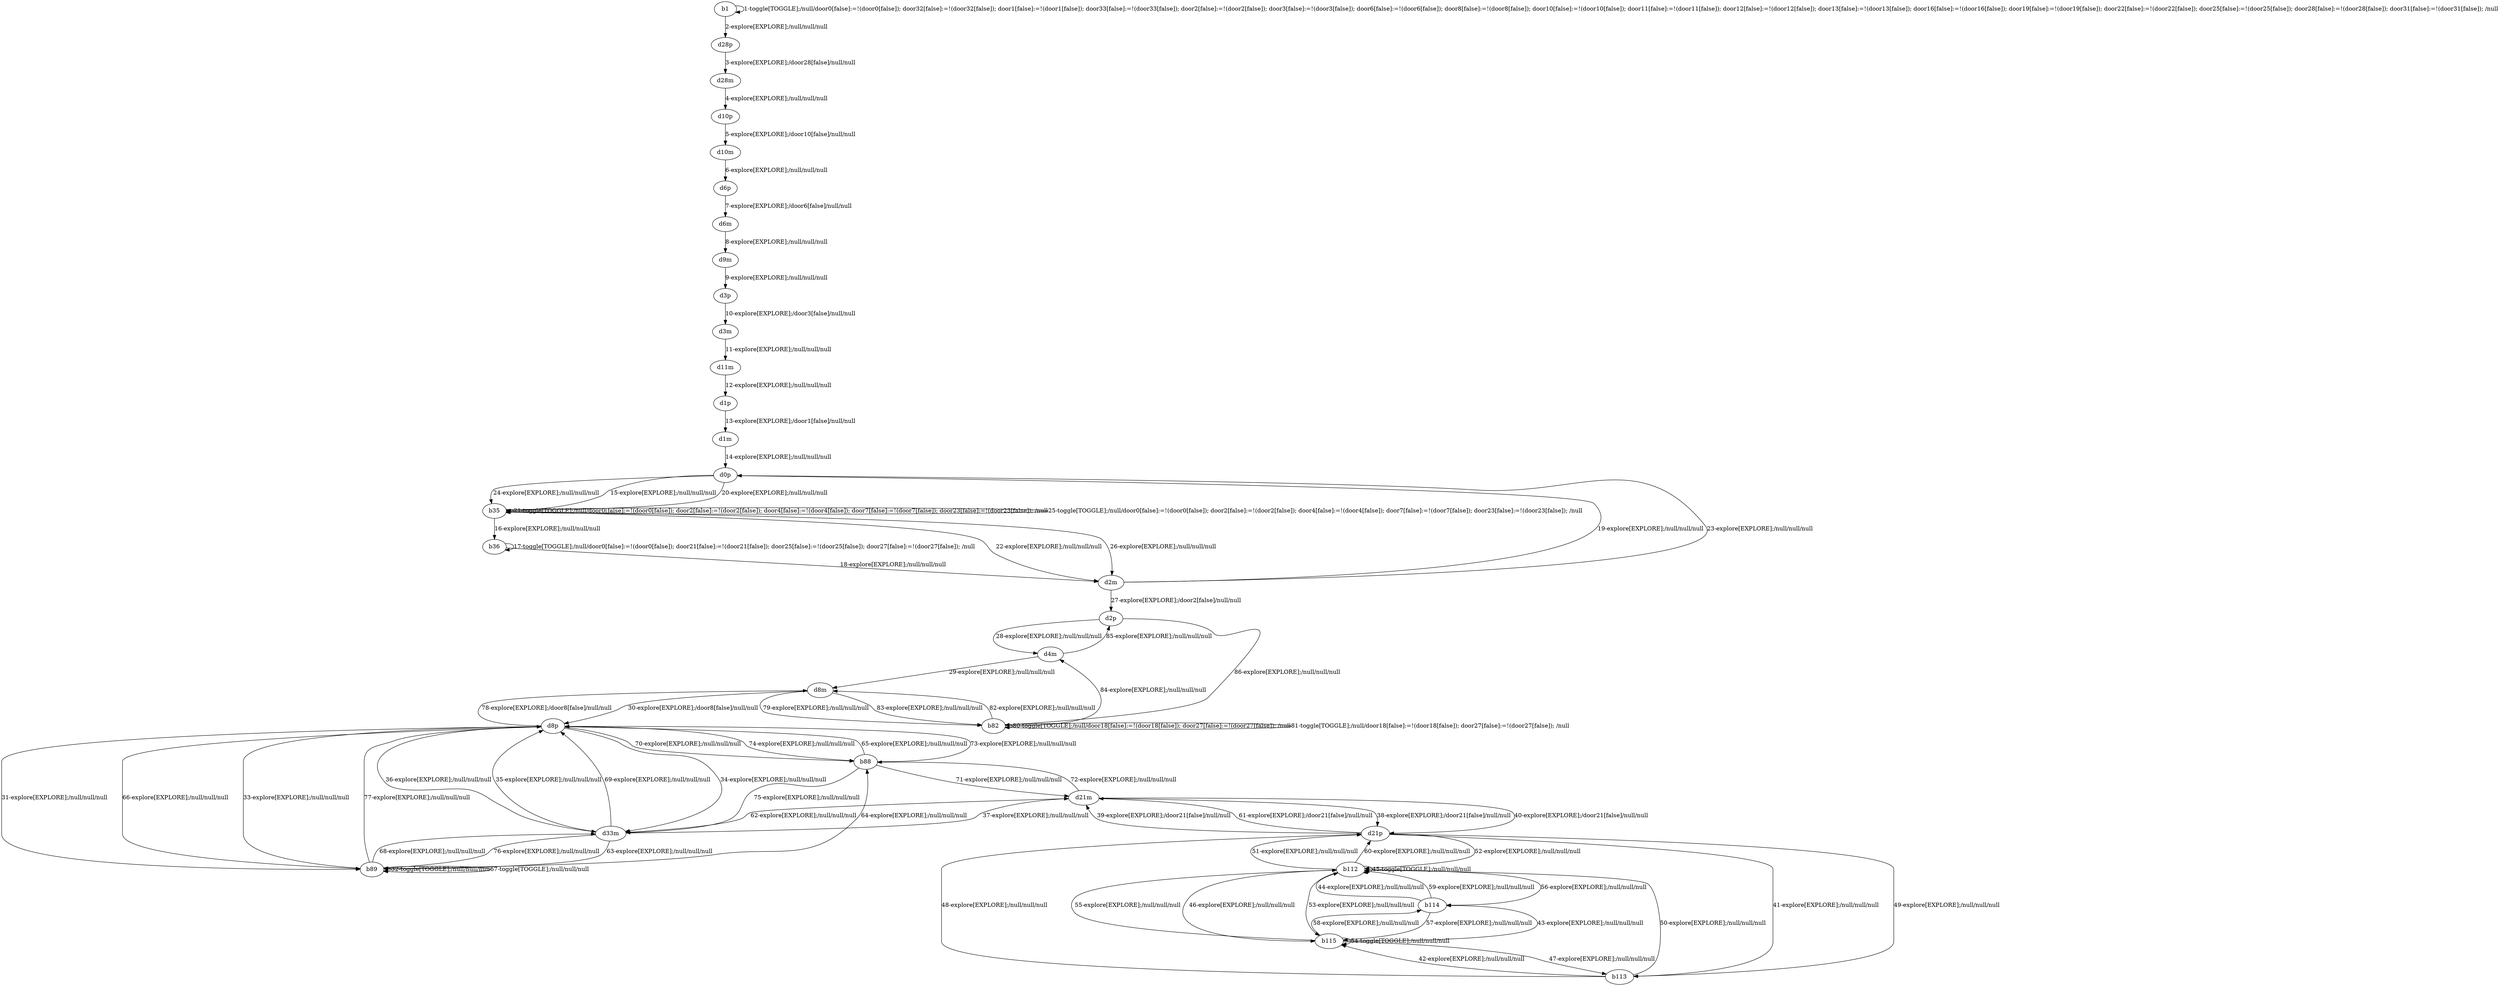# Total number of goals covered by this test: 2
# b113 --> d21p
# d21p --> b113

digraph g {
"b1" -> "b1" [label = "1-toggle[TOGGLE];/null/door0[false]:=!(door0[false]); door32[false]:=!(door32[false]); door1[false]:=!(door1[false]); door33[false]:=!(door33[false]); door2[false]:=!(door2[false]); door3[false]:=!(door3[false]); door6[false]:=!(door6[false]); door8[false]:=!(door8[false]); door10[false]:=!(door10[false]); door11[false]:=!(door11[false]); door12[false]:=!(door12[false]); door13[false]:=!(door13[false]); door16[false]:=!(door16[false]); door19[false]:=!(door19[false]); door22[false]:=!(door22[false]); door25[false]:=!(door25[false]); door28[false]:=!(door28[false]); door31[false]:=!(door31[false]); /null"];
"b1" -> "d28p" [label = "2-explore[EXPLORE];/null/null/null"];
"d28p" -> "d28m" [label = "3-explore[EXPLORE];/door28[false]/null/null"];
"d28m" -> "d10p" [label = "4-explore[EXPLORE];/null/null/null"];
"d10p" -> "d10m" [label = "5-explore[EXPLORE];/door10[false]/null/null"];
"d10m" -> "d6p" [label = "6-explore[EXPLORE];/null/null/null"];
"d6p" -> "d6m" [label = "7-explore[EXPLORE];/door6[false]/null/null"];
"d6m" -> "d9m" [label = "8-explore[EXPLORE];/null/null/null"];
"d9m" -> "d3p" [label = "9-explore[EXPLORE];/null/null/null"];
"d3p" -> "d3m" [label = "10-explore[EXPLORE];/door3[false]/null/null"];
"d3m" -> "d11m" [label = "11-explore[EXPLORE];/null/null/null"];
"d11m" -> "d1p" [label = "12-explore[EXPLORE];/null/null/null"];
"d1p" -> "d1m" [label = "13-explore[EXPLORE];/door1[false]/null/null"];
"d1m" -> "d0p" [label = "14-explore[EXPLORE];/null/null/null"];
"d0p" -> "b35" [label = "15-explore[EXPLORE];/null/null/null"];
"b35" -> "b36" [label = "16-explore[EXPLORE];/null/null/null"];
"b36" -> "b36" [label = "17-toggle[TOGGLE];/null/door0[false]:=!(door0[false]); door21[false]:=!(door21[false]); door25[false]:=!(door25[false]); door27[false]:=!(door27[false]); /null"];
"b36" -> "d2m" [label = "18-explore[EXPLORE];/null/null/null"];
"d2m" -> "d0p" [label = "19-explore[EXPLORE];/null/null/null"];
"d0p" -> "b35" [label = "20-explore[EXPLORE];/null/null/null"];
"b35" -> "b35" [label = "21-toggle[TOGGLE];/null/door0[false]:=!(door0[false]); door2[false]:=!(door2[false]); door4[false]:=!(door4[false]); door7[false]:=!(door7[false]); door23[false]:=!(door23[false]); /null"];
"b35" -> "d2m" [label = "22-explore[EXPLORE];/null/null/null"];
"d2m" -> "d0p" [label = "23-explore[EXPLORE];/null/null/null"];
"d0p" -> "b35" [label = "24-explore[EXPLORE];/null/null/null"];
"b35" -> "b35" [label = "25-toggle[TOGGLE];/null/door0[false]:=!(door0[false]); door2[false]:=!(door2[false]); door4[false]:=!(door4[false]); door7[false]:=!(door7[false]); door23[false]:=!(door23[false]); /null"];
"b35" -> "d2m" [label = "26-explore[EXPLORE];/null/null/null"];
"d2m" -> "d2p" [label = "27-explore[EXPLORE];/door2[false]/null/null"];
"d2p" -> "d4m" [label = "28-explore[EXPLORE];/null/null/null"];
"d4m" -> "d8m" [label = "29-explore[EXPLORE];/null/null/null"];
"d8m" -> "d8p" [label = "30-explore[EXPLORE];/door8[false]/null/null"];
"d8p" -> "b89" [label = "31-explore[EXPLORE];/null/null/null"];
"b89" -> "b89" [label = "32-toggle[TOGGLE];/null/null/null"];
"b89" -> "d8p" [label = "33-explore[EXPLORE];/null/null/null"];
"d8p" -> "d33m" [label = "34-explore[EXPLORE];/null/null/null"];
"d33m" -> "d8p" [label = "35-explore[EXPLORE];/null/null/null"];
"d8p" -> "d33m" [label = "36-explore[EXPLORE];/null/null/null"];
"d33m" -> "d21m" [label = "37-explore[EXPLORE];/null/null/null"];
"d21m" -> "d21p" [label = "38-explore[EXPLORE];/door21[false]/null/null"];
"d21p" -> "d21m" [label = "39-explore[EXPLORE];/door21[false]/null/null"];
"d21m" -> "d21p" [label = "40-explore[EXPLORE];/door21[false]/null/null"];
"d21p" -> "b113" [label = "41-explore[EXPLORE];/null/null/null"];
"b113" -> "b115" [label = "42-explore[EXPLORE];/null/null/null"];
"b115" -> "b114" [label = "43-explore[EXPLORE];/null/null/null"];
"b114" -> "b112" [label = "44-explore[EXPLORE];/null/null/null"];
"b112" -> "b112" [label = "45-toggle[TOGGLE];/null/null/null"];
"b112" -> "b115" [label = "46-explore[EXPLORE];/null/null/null"];
"b115" -> "b113" [label = "47-explore[EXPLORE];/null/null/null"];
"b113" -> "d21p" [label = "48-explore[EXPLORE];/null/null/null"];
"d21p" -> "b113" [label = "49-explore[EXPLORE];/null/null/null"];
"b113" -> "b112" [label = "50-explore[EXPLORE];/null/null/null"];
"b112" -> "d21p" [label = "51-explore[EXPLORE];/null/null/null"];
"d21p" -> "b112" [label = "52-explore[EXPLORE];/null/null/null"];
"b112" -> "b115" [label = "53-explore[EXPLORE];/null/null/null"];
"b115" -> "b115" [label = "54-toggle[TOGGLE];/null/null/null"];
"b115" -> "b112" [label = "55-explore[EXPLORE];/null/null/null"];
"b112" -> "b114" [label = "56-explore[EXPLORE];/null/null/null"];
"b114" -> "b115" [label = "57-explore[EXPLORE];/null/null/null"];
"b115" -> "b114" [label = "58-explore[EXPLORE];/null/null/null"];
"b114" -> "b112" [label = "59-explore[EXPLORE];/null/null/null"];
"b112" -> "d21p" [label = "60-explore[EXPLORE];/null/null/null"];
"d21p" -> "d21m" [label = "61-explore[EXPLORE];/door21[false]/null/null"];
"d21m" -> "d33m" [label = "62-explore[EXPLORE];/null/null/null"];
"d33m" -> "b89" [label = "63-explore[EXPLORE];/null/null/null"];
"b89" -> "b88" [label = "64-explore[EXPLORE];/null/null/null"];
"b88" -> "d8p" [label = "65-explore[EXPLORE];/null/null/null"];
"d8p" -> "b89" [label = "66-explore[EXPLORE];/null/null/null"];
"b89" -> "b89" [label = "67-toggle[TOGGLE];/null/null/null"];
"b89" -> "d33m" [label = "68-explore[EXPLORE];/null/null/null"];
"d33m" -> "d8p" [label = "69-explore[EXPLORE];/null/null/null"];
"d8p" -> "b88" [label = "70-explore[EXPLORE];/null/null/null"];
"b88" -> "d21m" [label = "71-explore[EXPLORE];/null/null/null"];
"d21m" -> "b88" [label = "72-explore[EXPLORE];/null/null/null"];
"b88" -> "d8p" [label = "73-explore[EXPLORE];/null/null/null"];
"d8p" -> "b88" [label = "74-explore[EXPLORE];/null/null/null"];
"b88" -> "d33m" [label = "75-explore[EXPLORE];/null/null/null"];
"d33m" -> "b89" [label = "76-explore[EXPLORE];/null/null/null"];
"b89" -> "d8p" [label = "77-explore[EXPLORE];/null/null/null"];
"d8p" -> "d8m" [label = "78-explore[EXPLORE];/door8[false]/null/null"];
"d8m" -> "b82" [label = "79-explore[EXPLORE];/null/null/null"];
"b82" -> "b82" [label = "80-toggle[TOGGLE];/null/door18[false]:=!(door18[false]); door27[false]:=!(door27[false]); /null"];
"b82" -> "b82" [label = "81-toggle[TOGGLE];/null/door18[false]:=!(door18[false]); door27[false]:=!(door27[false]); /null"];
"b82" -> "d8m" [label = "82-explore[EXPLORE];/null/null/null"];
"d8m" -> "b82" [label = "83-explore[EXPLORE];/null/null/null"];
"b82" -> "d4m" [label = "84-explore[EXPLORE];/null/null/null"];
"d4m" -> "d2p" [label = "85-explore[EXPLORE];/null/null/null"];
"d2p" -> "b82" [label = "86-explore[EXPLORE];/null/null/null"];
}
